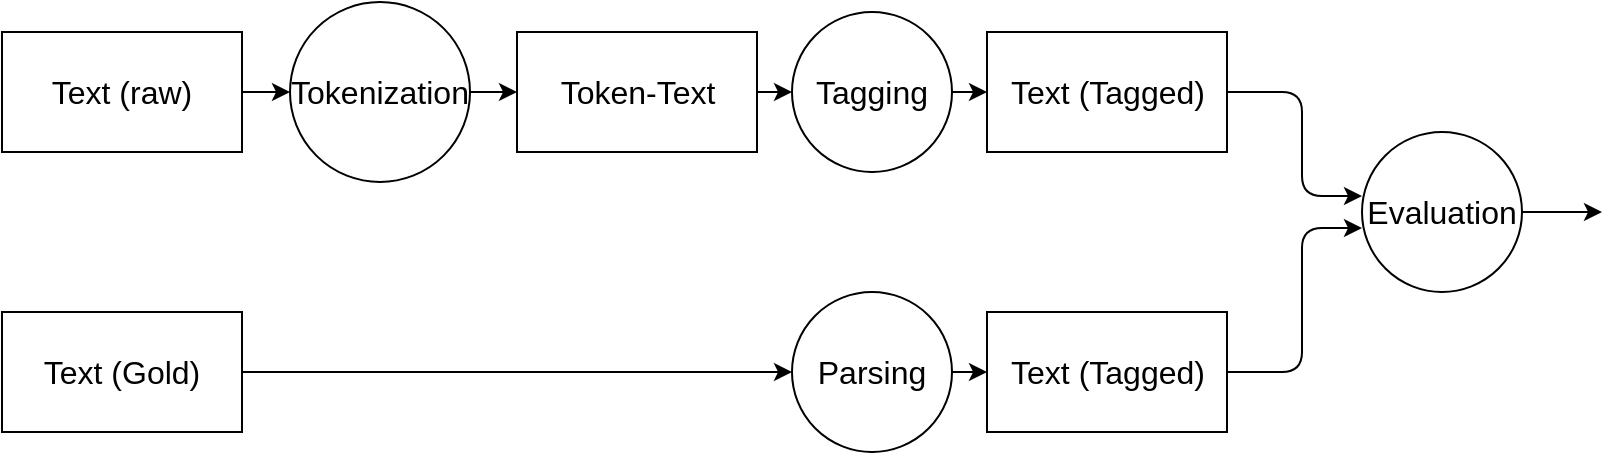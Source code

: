 <mxfile version="10.6.3" type="device"><diagram id="r9pG-aYASR3XVVPjmT9T" name="Page-1"><mxGraphModel dx="1382" dy="786" grid="1" gridSize="10" guides="1" tooltips="1" connect="1" arrows="1" fold="1" page="1" pageScale="1" pageWidth="850" pageHeight="1100" math="0" shadow="0"><root><mxCell id="0"/><mxCell id="1" parent="0"/><mxCell id="Y4VHDYjp9kqwV-7C5Dtq-1" value="Text (raw)" style="rounded=0;whiteSpace=wrap;html=1;fontSize=16;" vertex="1" parent="1"><mxGeometry x="20" y="130" width="120" height="60" as="geometry"/></mxCell><mxCell id="Y4VHDYjp9kqwV-7C5Dtq-2" value="&lt;font style=&quot;font-size: 16px&quot;&gt;Text (Gold)&lt;br&gt;&lt;/font&gt;" style="rounded=0;whiteSpace=wrap;html=1;" vertex="1" parent="1"><mxGeometry x="20" y="270" width="120" height="60" as="geometry"/></mxCell><mxCell id="Y4VHDYjp9kqwV-7C5Dtq-3" value="Tokenization" style="ellipse;whiteSpace=wrap;html=1;aspect=fixed;fontSize=16;" vertex="1" parent="1"><mxGeometry x="164" y="115" width="90" height="90" as="geometry"/></mxCell><mxCell id="Y4VHDYjp9kqwV-7C5Dtq-4" value="Token-Text" style="rounded=0;whiteSpace=wrap;html=1;fontSize=16;" vertex="1" parent="1"><mxGeometry x="277.5" y="130" width="120" height="60" as="geometry"/></mxCell><mxCell id="Y4VHDYjp9kqwV-7C5Dtq-5" value="Tagging" style="ellipse;whiteSpace=wrap;html=1;aspect=fixed;fontSize=16;" vertex="1" parent="1"><mxGeometry x="415" y="120" width="80" height="80" as="geometry"/></mxCell><mxCell id="Y4VHDYjp9kqwV-7C5Dtq-6" value="Text (Tagged)" style="rounded=0;whiteSpace=wrap;html=1;fontSize=16;" vertex="1" parent="1"><mxGeometry x="512.5" y="130" width="120" height="60" as="geometry"/></mxCell><mxCell id="Y4VHDYjp9kqwV-7C5Dtq-7" value="Evaluation" style="ellipse;whiteSpace=wrap;html=1;aspect=fixed;fontSize=16;" vertex="1" parent="1"><mxGeometry x="700" y="180" width="80" height="80" as="geometry"/></mxCell><mxCell id="Y4VHDYjp9kqwV-7C5Dtq-8" value="Parsing" style="ellipse;whiteSpace=wrap;html=1;aspect=fixed;fontSize=16;" vertex="1" parent="1"><mxGeometry x="415" y="260" width="80" height="80" as="geometry"/></mxCell><mxCell id="Y4VHDYjp9kqwV-7C5Dtq-9" value="Text (Tagged)" style="rounded=0;whiteSpace=wrap;html=1;fontSize=16;" vertex="1" parent="1"><mxGeometry x="512.5" y="270" width="120" height="60" as="geometry"/></mxCell><mxCell id="Y4VHDYjp9kqwV-7C5Dtq-10" value="" style="endArrow=classic;html=1;fontSize=16;exitX=1;exitY=0.5;exitDx=0;exitDy=0;entryX=0;entryY=0.5;entryDx=0;entryDy=0;" edge="1" parent="1" source="Y4VHDYjp9kqwV-7C5Dtq-1" target="Y4VHDYjp9kqwV-7C5Dtq-3"><mxGeometry width="50" height="50" relative="1" as="geometry"><mxPoint x="209" y="390" as="sourcePoint"/><mxPoint x="259" y="340" as="targetPoint"/></mxGeometry></mxCell><mxCell id="Y4VHDYjp9kqwV-7C5Dtq-11" value="" style="endArrow=classic;html=1;fontSize=16;entryX=0;entryY=0.5;entryDx=0;entryDy=0;exitX=1;exitY=0.5;exitDx=0;exitDy=0;" edge="1" parent="1" source="Y4VHDYjp9kqwV-7C5Dtq-3" target="Y4VHDYjp9kqwV-7C5Dtq-4"><mxGeometry width="50" height="50" relative="1" as="geometry"><mxPoint x="170" y="250" as="sourcePoint"/><mxPoint x="174" y="170" as="targetPoint"/></mxGeometry></mxCell><mxCell id="Y4VHDYjp9kqwV-7C5Dtq-12" value="" style="endArrow=classic;html=1;fontSize=16;entryX=0;entryY=0.5;entryDx=0;entryDy=0;exitX=1;exitY=0.5;exitDx=0;exitDy=0;" edge="1" parent="1" source="Y4VHDYjp9kqwV-7C5Dtq-2" target="Y4VHDYjp9kqwV-7C5Dtq-8"><mxGeometry width="50" height="50" relative="1" as="geometry"><mxPoint x="20" y="410" as="sourcePoint"/><mxPoint x="70" y="360" as="targetPoint"/></mxGeometry></mxCell><mxCell id="Y4VHDYjp9kqwV-7C5Dtq-13" value="" style="endArrow=classic;html=1;fontSize=16;entryX=0;entryY=0.5;entryDx=0;entryDy=0;exitX=1;exitY=0.5;exitDx=0;exitDy=0;" edge="1" parent="1" source="Y4VHDYjp9kqwV-7C5Dtq-8" target="Y4VHDYjp9kqwV-7C5Dtq-9"><mxGeometry width="50" height="50" relative="1" as="geometry"><mxPoint x="20" y="410" as="sourcePoint"/><mxPoint x="70" y="360" as="targetPoint"/></mxGeometry></mxCell><mxCell id="Y4VHDYjp9kqwV-7C5Dtq-14" value="" style="endArrow=classic;html=1;fontSize=16;entryX=0;entryY=0.5;entryDx=0;entryDy=0;exitX=1;exitY=0.5;exitDx=0;exitDy=0;" edge="1" parent="1" source="Y4VHDYjp9kqwV-7C5Dtq-4" target="Y4VHDYjp9kqwV-7C5Dtq-5"><mxGeometry width="50" height="50" relative="1" as="geometry"><mxPoint x="20" y="410" as="sourcePoint"/><mxPoint x="70" y="360" as="targetPoint"/></mxGeometry></mxCell><mxCell id="Y4VHDYjp9kqwV-7C5Dtq-15" value="" style="endArrow=classic;html=1;fontSize=16;exitX=1;exitY=0.5;exitDx=0;exitDy=0;entryX=0;entryY=0.5;entryDx=0;entryDy=0;" edge="1" parent="1" source="Y4VHDYjp9kqwV-7C5Dtq-5" target="Y4VHDYjp9kqwV-7C5Dtq-6"><mxGeometry width="50" height="50" relative="1" as="geometry"><mxPoint x="500" y="260" as="sourcePoint"/><mxPoint x="550" y="210" as="targetPoint"/></mxGeometry></mxCell><mxCell id="Y4VHDYjp9kqwV-7C5Dtq-16" value="" style="endArrow=classic;html=1;fontSize=16;exitX=1;exitY=0.5;exitDx=0;exitDy=0;entryX=0;entryY=0.4;entryDx=0;entryDy=0;entryPerimeter=0;" edge="1" parent="1" source="Y4VHDYjp9kqwV-7C5Dtq-6" target="Y4VHDYjp9kqwV-7C5Dtq-7"><mxGeometry width="50" height="50" relative="1" as="geometry"><mxPoint x="690" y="380" as="sourcePoint"/><mxPoint x="740" y="330" as="targetPoint"/><Array as="points"><mxPoint x="670" y="160"/><mxPoint x="670" y="212"/></Array></mxGeometry></mxCell><mxCell id="Y4VHDYjp9kqwV-7C5Dtq-17" value="" style="endArrow=classic;html=1;fontSize=16;exitX=1;exitY=0.5;exitDx=0;exitDy=0;entryX=0;entryY=0.6;entryDx=0;entryDy=0;entryPerimeter=0;" edge="1" parent="1" source="Y4VHDYjp9kqwV-7C5Dtq-9" target="Y4VHDYjp9kqwV-7C5Dtq-7"><mxGeometry width="50" height="50" relative="1" as="geometry"><mxPoint x="690" y="330" as="sourcePoint"/><mxPoint x="740" y="280" as="targetPoint"/><Array as="points"><mxPoint x="670" y="300"/><mxPoint x="670" y="228"/></Array></mxGeometry></mxCell><mxCell id="Y4VHDYjp9kqwV-7C5Dtq-18" value="" style="endArrow=classic;html=1;fontSize=16;exitX=1;exitY=0.5;exitDx=0;exitDy=0;" edge="1" parent="1" source="Y4VHDYjp9kqwV-7C5Dtq-7"><mxGeometry width="50" height="50" relative="1" as="geometry"><mxPoint x="20" y="410" as="sourcePoint"/><mxPoint x="820" y="220" as="targetPoint"/></mxGeometry></mxCell></root></mxGraphModel></diagram></mxfile>
